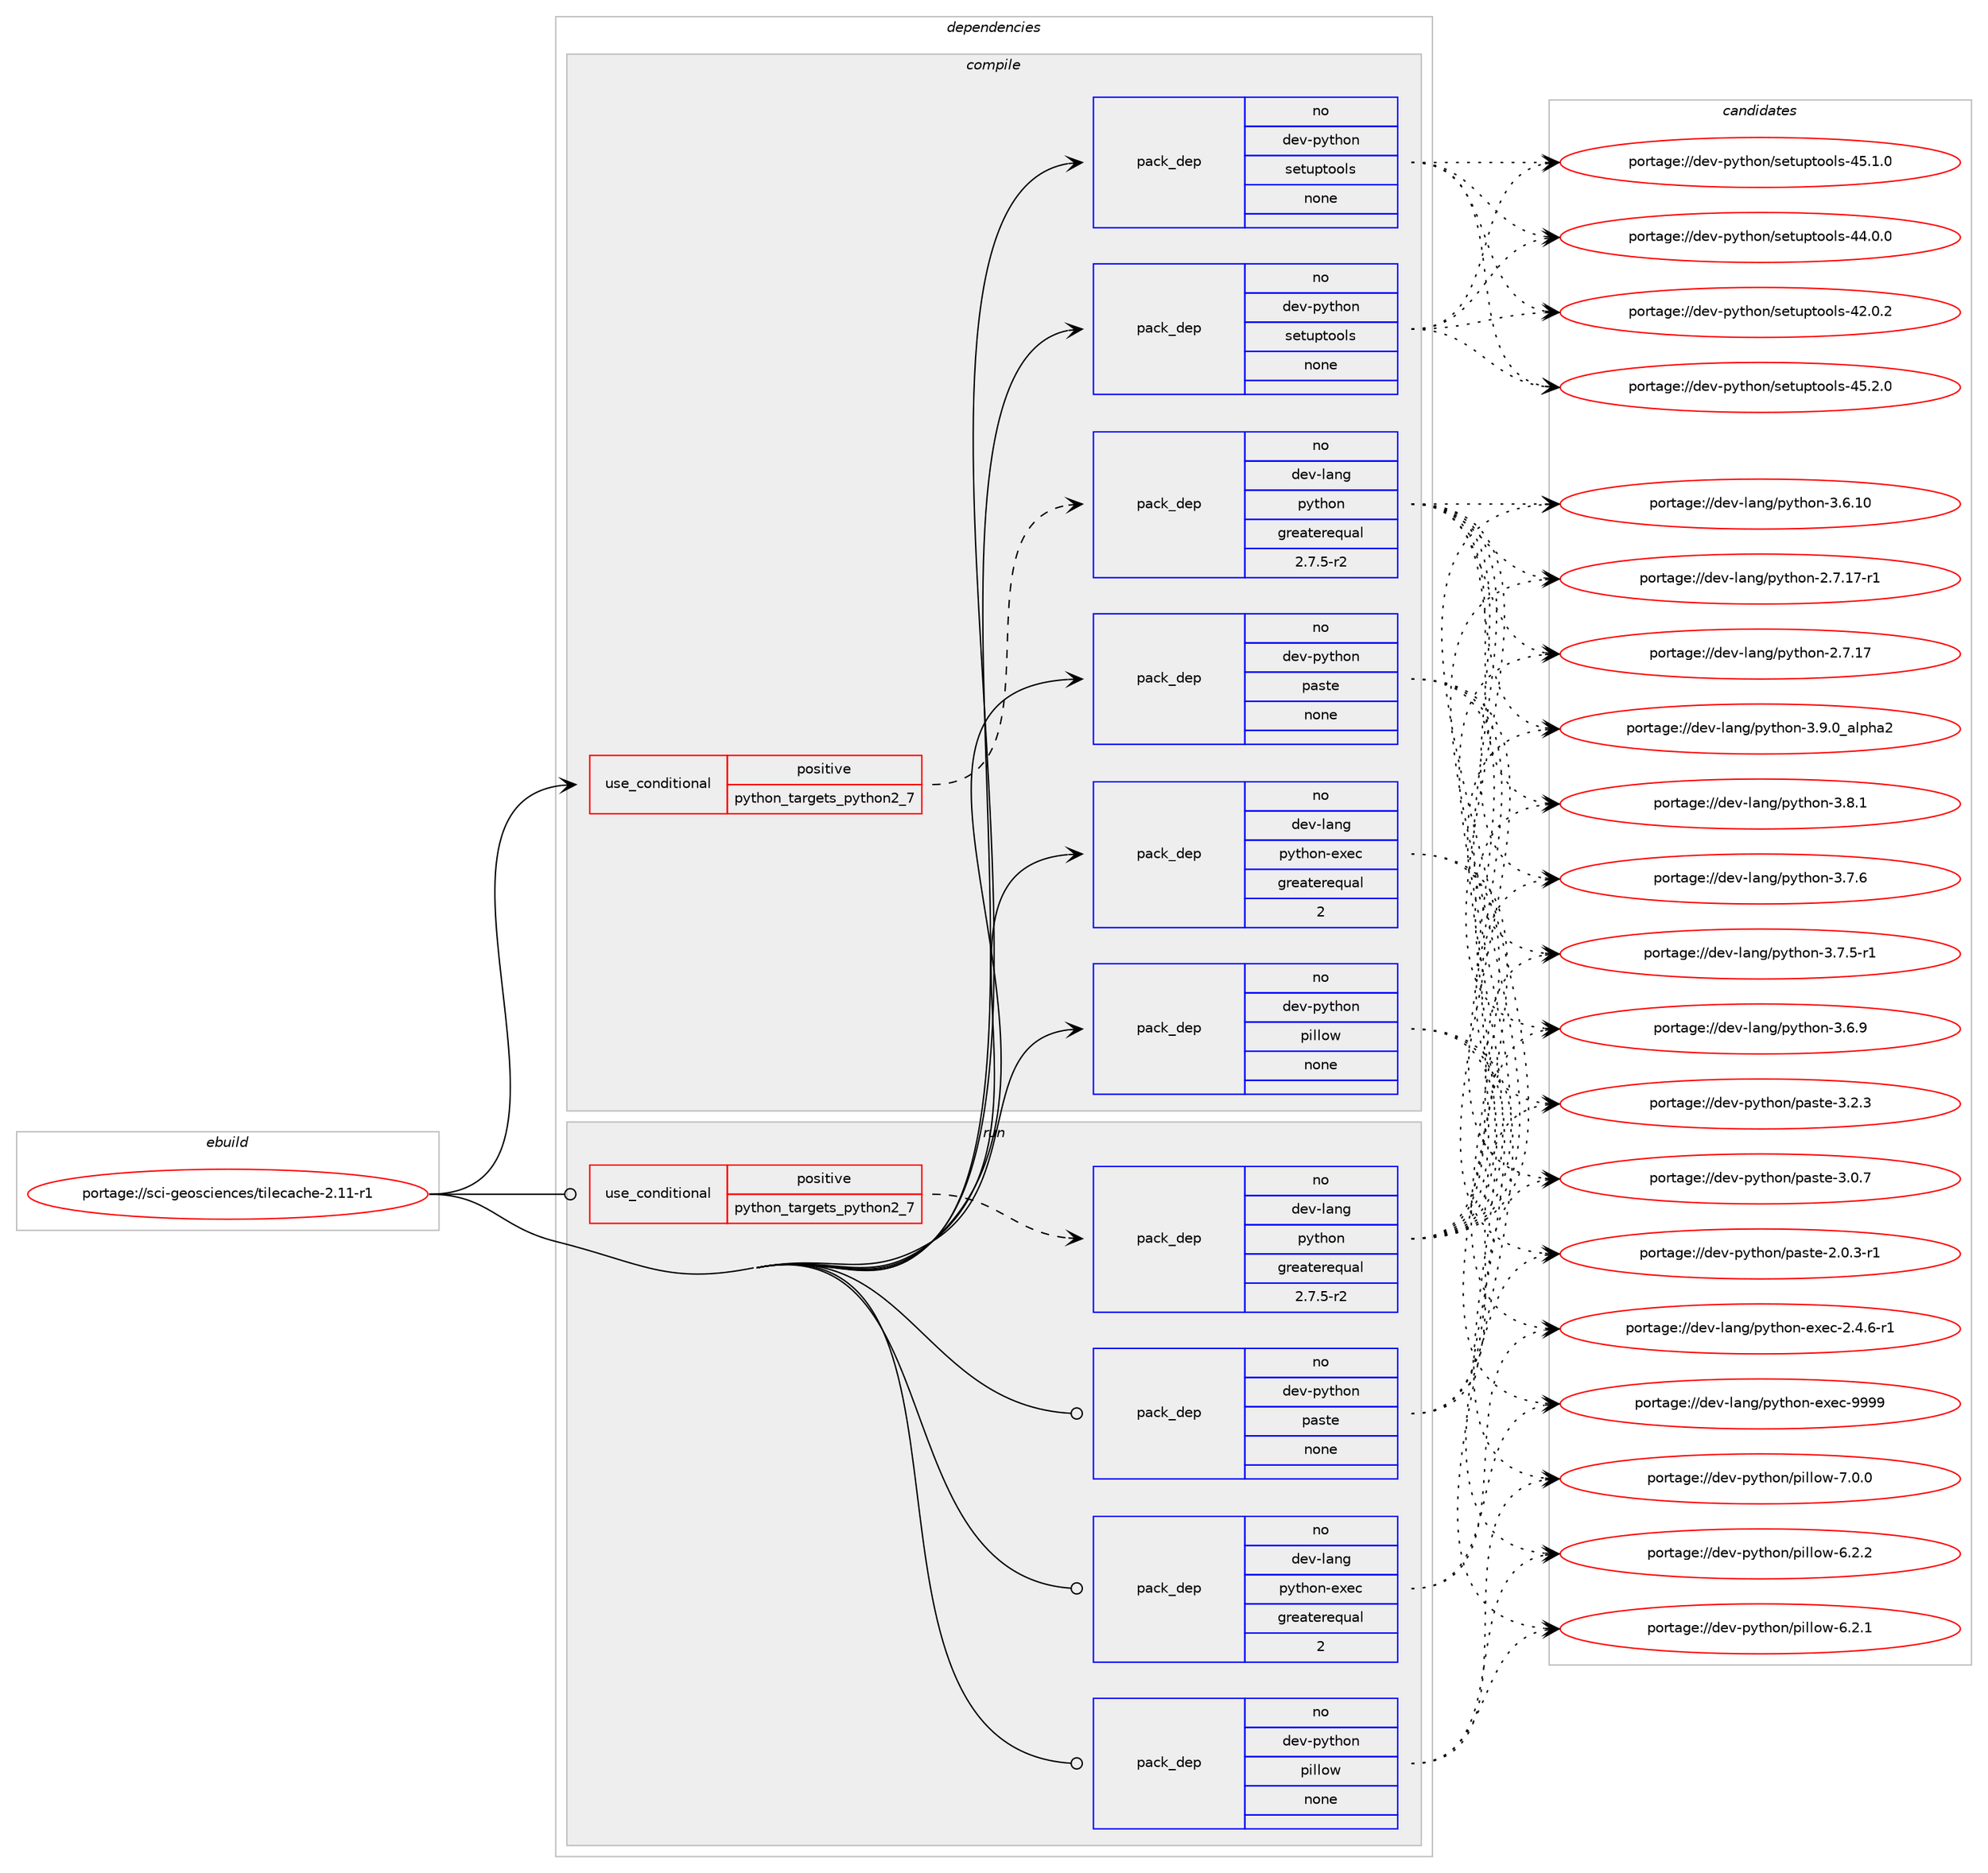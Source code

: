 digraph prolog {

# *************
# Graph options
# *************

newrank=true;
concentrate=true;
compound=true;
graph [rankdir=LR,fontname=Helvetica,fontsize=10,ranksep=1.5];#, ranksep=2.5, nodesep=0.2];
edge  [arrowhead=vee];
node  [fontname=Helvetica,fontsize=10];

# **********
# The ebuild
# **********

subgraph cluster_leftcol {
color=gray;
rank=same;
label=<<i>ebuild</i>>;
id [label="portage://sci-geosciences/tilecache-2.11-r1", color=red, width=4, href="../sci-geosciences/tilecache-2.11-r1.svg"];
}

# ****************
# The dependencies
# ****************

subgraph cluster_midcol {
color=gray;
label=<<i>dependencies</i>>;
subgraph cluster_compile {
fillcolor="#eeeeee";
style=filled;
label=<<i>compile</i>>;
subgraph cond18625 {
dependency91280 [label=<<TABLE BORDER="0" CELLBORDER="1" CELLSPACING="0" CELLPADDING="4"><TR><TD ROWSPAN="3" CELLPADDING="10">use_conditional</TD></TR><TR><TD>positive</TD></TR><TR><TD>python_targets_python2_7</TD></TR></TABLE>>, shape=none, color=red];
subgraph pack71090 {
dependency91281 [label=<<TABLE BORDER="0" CELLBORDER="1" CELLSPACING="0" CELLPADDING="4" WIDTH="220"><TR><TD ROWSPAN="6" CELLPADDING="30">pack_dep</TD></TR><TR><TD WIDTH="110">no</TD></TR><TR><TD>dev-lang</TD></TR><TR><TD>python</TD></TR><TR><TD>greaterequal</TD></TR><TR><TD>2.7.5-r2</TD></TR></TABLE>>, shape=none, color=blue];
}
dependency91280:e -> dependency91281:w [weight=20,style="dashed",arrowhead="vee"];
}
id:e -> dependency91280:w [weight=20,style="solid",arrowhead="vee"];
subgraph pack71091 {
dependency91282 [label=<<TABLE BORDER="0" CELLBORDER="1" CELLSPACING="0" CELLPADDING="4" WIDTH="220"><TR><TD ROWSPAN="6" CELLPADDING="30">pack_dep</TD></TR><TR><TD WIDTH="110">no</TD></TR><TR><TD>dev-lang</TD></TR><TR><TD>python-exec</TD></TR><TR><TD>greaterequal</TD></TR><TR><TD>2</TD></TR></TABLE>>, shape=none, color=blue];
}
id:e -> dependency91282:w [weight=20,style="solid",arrowhead="vee"];
subgraph pack71092 {
dependency91283 [label=<<TABLE BORDER="0" CELLBORDER="1" CELLSPACING="0" CELLPADDING="4" WIDTH="220"><TR><TD ROWSPAN="6" CELLPADDING="30">pack_dep</TD></TR><TR><TD WIDTH="110">no</TD></TR><TR><TD>dev-python</TD></TR><TR><TD>paste</TD></TR><TR><TD>none</TD></TR><TR><TD></TD></TR></TABLE>>, shape=none, color=blue];
}
id:e -> dependency91283:w [weight=20,style="solid",arrowhead="vee"];
subgraph pack71093 {
dependency91284 [label=<<TABLE BORDER="0" CELLBORDER="1" CELLSPACING="0" CELLPADDING="4" WIDTH="220"><TR><TD ROWSPAN="6" CELLPADDING="30">pack_dep</TD></TR><TR><TD WIDTH="110">no</TD></TR><TR><TD>dev-python</TD></TR><TR><TD>pillow</TD></TR><TR><TD>none</TD></TR><TR><TD></TD></TR></TABLE>>, shape=none, color=blue];
}
id:e -> dependency91284:w [weight=20,style="solid",arrowhead="vee"];
subgraph pack71094 {
dependency91285 [label=<<TABLE BORDER="0" CELLBORDER="1" CELLSPACING="0" CELLPADDING="4" WIDTH="220"><TR><TD ROWSPAN="6" CELLPADDING="30">pack_dep</TD></TR><TR><TD WIDTH="110">no</TD></TR><TR><TD>dev-python</TD></TR><TR><TD>setuptools</TD></TR><TR><TD>none</TD></TR><TR><TD></TD></TR></TABLE>>, shape=none, color=blue];
}
id:e -> dependency91285:w [weight=20,style="solid",arrowhead="vee"];
subgraph pack71095 {
dependency91286 [label=<<TABLE BORDER="0" CELLBORDER="1" CELLSPACING="0" CELLPADDING="4" WIDTH="220"><TR><TD ROWSPAN="6" CELLPADDING="30">pack_dep</TD></TR><TR><TD WIDTH="110">no</TD></TR><TR><TD>dev-python</TD></TR><TR><TD>setuptools</TD></TR><TR><TD>none</TD></TR><TR><TD></TD></TR></TABLE>>, shape=none, color=blue];
}
id:e -> dependency91286:w [weight=20,style="solid",arrowhead="vee"];
}
subgraph cluster_compileandrun {
fillcolor="#eeeeee";
style=filled;
label=<<i>compile and run</i>>;
}
subgraph cluster_run {
fillcolor="#eeeeee";
style=filled;
label=<<i>run</i>>;
subgraph cond18626 {
dependency91287 [label=<<TABLE BORDER="0" CELLBORDER="1" CELLSPACING="0" CELLPADDING="4"><TR><TD ROWSPAN="3" CELLPADDING="10">use_conditional</TD></TR><TR><TD>positive</TD></TR><TR><TD>python_targets_python2_7</TD></TR></TABLE>>, shape=none, color=red];
subgraph pack71096 {
dependency91288 [label=<<TABLE BORDER="0" CELLBORDER="1" CELLSPACING="0" CELLPADDING="4" WIDTH="220"><TR><TD ROWSPAN="6" CELLPADDING="30">pack_dep</TD></TR><TR><TD WIDTH="110">no</TD></TR><TR><TD>dev-lang</TD></TR><TR><TD>python</TD></TR><TR><TD>greaterequal</TD></TR><TR><TD>2.7.5-r2</TD></TR></TABLE>>, shape=none, color=blue];
}
dependency91287:e -> dependency91288:w [weight=20,style="dashed",arrowhead="vee"];
}
id:e -> dependency91287:w [weight=20,style="solid",arrowhead="odot"];
subgraph pack71097 {
dependency91289 [label=<<TABLE BORDER="0" CELLBORDER="1" CELLSPACING="0" CELLPADDING="4" WIDTH="220"><TR><TD ROWSPAN="6" CELLPADDING="30">pack_dep</TD></TR><TR><TD WIDTH="110">no</TD></TR><TR><TD>dev-lang</TD></TR><TR><TD>python-exec</TD></TR><TR><TD>greaterequal</TD></TR><TR><TD>2</TD></TR></TABLE>>, shape=none, color=blue];
}
id:e -> dependency91289:w [weight=20,style="solid",arrowhead="odot"];
subgraph pack71098 {
dependency91290 [label=<<TABLE BORDER="0" CELLBORDER="1" CELLSPACING="0" CELLPADDING="4" WIDTH="220"><TR><TD ROWSPAN="6" CELLPADDING="30">pack_dep</TD></TR><TR><TD WIDTH="110">no</TD></TR><TR><TD>dev-python</TD></TR><TR><TD>paste</TD></TR><TR><TD>none</TD></TR><TR><TD></TD></TR></TABLE>>, shape=none, color=blue];
}
id:e -> dependency91290:w [weight=20,style="solid",arrowhead="odot"];
subgraph pack71099 {
dependency91291 [label=<<TABLE BORDER="0" CELLBORDER="1" CELLSPACING="0" CELLPADDING="4" WIDTH="220"><TR><TD ROWSPAN="6" CELLPADDING="30">pack_dep</TD></TR><TR><TD WIDTH="110">no</TD></TR><TR><TD>dev-python</TD></TR><TR><TD>pillow</TD></TR><TR><TD>none</TD></TR><TR><TD></TD></TR></TABLE>>, shape=none, color=blue];
}
id:e -> dependency91291:w [weight=20,style="solid",arrowhead="odot"];
}
}

# **************
# The candidates
# **************

subgraph cluster_choices {
rank=same;
color=gray;
label=<<i>candidates</i>>;

subgraph choice71090 {
color=black;
nodesep=1;
choice10010111845108971101034711212111610411111045514657464895971081121049750 [label="portage://dev-lang/python-3.9.0_alpha2", color=red, width=4,href="../dev-lang/python-3.9.0_alpha2.svg"];
choice100101118451089711010347112121116104111110455146564649 [label="portage://dev-lang/python-3.8.1", color=red, width=4,href="../dev-lang/python-3.8.1.svg"];
choice100101118451089711010347112121116104111110455146554654 [label="portage://dev-lang/python-3.7.6", color=red, width=4,href="../dev-lang/python-3.7.6.svg"];
choice1001011184510897110103471121211161041111104551465546534511449 [label="portage://dev-lang/python-3.7.5-r1", color=red, width=4,href="../dev-lang/python-3.7.5-r1.svg"];
choice100101118451089711010347112121116104111110455146544657 [label="portage://dev-lang/python-3.6.9", color=red, width=4,href="../dev-lang/python-3.6.9.svg"];
choice10010111845108971101034711212111610411111045514654464948 [label="portage://dev-lang/python-3.6.10", color=red, width=4,href="../dev-lang/python-3.6.10.svg"];
choice100101118451089711010347112121116104111110455046554649554511449 [label="portage://dev-lang/python-2.7.17-r1", color=red, width=4,href="../dev-lang/python-2.7.17-r1.svg"];
choice10010111845108971101034711212111610411111045504655464955 [label="portage://dev-lang/python-2.7.17", color=red, width=4,href="../dev-lang/python-2.7.17.svg"];
dependency91281:e -> choice10010111845108971101034711212111610411111045514657464895971081121049750:w [style=dotted,weight="100"];
dependency91281:e -> choice100101118451089711010347112121116104111110455146564649:w [style=dotted,weight="100"];
dependency91281:e -> choice100101118451089711010347112121116104111110455146554654:w [style=dotted,weight="100"];
dependency91281:e -> choice1001011184510897110103471121211161041111104551465546534511449:w [style=dotted,weight="100"];
dependency91281:e -> choice100101118451089711010347112121116104111110455146544657:w [style=dotted,weight="100"];
dependency91281:e -> choice10010111845108971101034711212111610411111045514654464948:w [style=dotted,weight="100"];
dependency91281:e -> choice100101118451089711010347112121116104111110455046554649554511449:w [style=dotted,weight="100"];
dependency91281:e -> choice10010111845108971101034711212111610411111045504655464955:w [style=dotted,weight="100"];
}
subgraph choice71091 {
color=black;
nodesep=1;
choice10010111845108971101034711212111610411111045101120101994557575757 [label="portage://dev-lang/python-exec-9999", color=red, width=4,href="../dev-lang/python-exec-9999.svg"];
choice10010111845108971101034711212111610411111045101120101994550465246544511449 [label="portage://dev-lang/python-exec-2.4.6-r1", color=red, width=4,href="../dev-lang/python-exec-2.4.6-r1.svg"];
dependency91282:e -> choice10010111845108971101034711212111610411111045101120101994557575757:w [style=dotted,weight="100"];
dependency91282:e -> choice10010111845108971101034711212111610411111045101120101994550465246544511449:w [style=dotted,weight="100"];
}
subgraph choice71092 {
color=black;
nodesep=1;
choice100101118451121211161041111104711297115116101455146504651 [label="portage://dev-python/paste-3.2.3", color=red, width=4,href="../dev-python/paste-3.2.3.svg"];
choice100101118451121211161041111104711297115116101455146484655 [label="portage://dev-python/paste-3.0.7", color=red, width=4,href="../dev-python/paste-3.0.7.svg"];
choice1001011184511212111610411111047112971151161014550464846514511449 [label="portage://dev-python/paste-2.0.3-r1", color=red, width=4,href="../dev-python/paste-2.0.3-r1.svg"];
dependency91283:e -> choice100101118451121211161041111104711297115116101455146504651:w [style=dotted,weight="100"];
dependency91283:e -> choice100101118451121211161041111104711297115116101455146484655:w [style=dotted,weight="100"];
dependency91283:e -> choice1001011184511212111610411111047112971151161014550464846514511449:w [style=dotted,weight="100"];
}
subgraph choice71093 {
color=black;
nodesep=1;
choice1001011184511212111610411111047112105108108111119455546484648 [label="portage://dev-python/pillow-7.0.0", color=red, width=4,href="../dev-python/pillow-7.0.0.svg"];
choice1001011184511212111610411111047112105108108111119455446504650 [label="portage://dev-python/pillow-6.2.2", color=red, width=4,href="../dev-python/pillow-6.2.2.svg"];
choice1001011184511212111610411111047112105108108111119455446504649 [label="portage://dev-python/pillow-6.2.1", color=red, width=4,href="../dev-python/pillow-6.2.1.svg"];
dependency91284:e -> choice1001011184511212111610411111047112105108108111119455546484648:w [style=dotted,weight="100"];
dependency91284:e -> choice1001011184511212111610411111047112105108108111119455446504650:w [style=dotted,weight="100"];
dependency91284:e -> choice1001011184511212111610411111047112105108108111119455446504649:w [style=dotted,weight="100"];
}
subgraph choice71094 {
color=black;
nodesep=1;
choice100101118451121211161041111104711510111611711211611111110811545525346504648 [label="portage://dev-python/setuptools-45.2.0", color=red, width=4,href="../dev-python/setuptools-45.2.0.svg"];
choice100101118451121211161041111104711510111611711211611111110811545525346494648 [label="portage://dev-python/setuptools-45.1.0", color=red, width=4,href="../dev-python/setuptools-45.1.0.svg"];
choice100101118451121211161041111104711510111611711211611111110811545525246484648 [label="portage://dev-python/setuptools-44.0.0", color=red, width=4,href="../dev-python/setuptools-44.0.0.svg"];
choice100101118451121211161041111104711510111611711211611111110811545525046484650 [label="portage://dev-python/setuptools-42.0.2", color=red, width=4,href="../dev-python/setuptools-42.0.2.svg"];
dependency91285:e -> choice100101118451121211161041111104711510111611711211611111110811545525346504648:w [style=dotted,weight="100"];
dependency91285:e -> choice100101118451121211161041111104711510111611711211611111110811545525346494648:w [style=dotted,weight="100"];
dependency91285:e -> choice100101118451121211161041111104711510111611711211611111110811545525246484648:w [style=dotted,weight="100"];
dependency91285:e -> choice100101118451121211161041111104711510111611711211611111110811545525046484650:w [style=dotted,weight="100"];
}
subgraph choice71095 {
color=black;
nodesep=1;
choice100101118451121211161041111104711510111611711211611111110811545525346504648 [label="portage://dev-python/setuptools-45.2.0", color=red, width=4,href="../dev-python/setuptools-45.2.0.svg"];
choice100101118451121211161041111104711510111611711211611111110811545525346494648 [label="portage://dev-python/setuptools-45.1.0", color=red, width=4,href="../dev-python/setuptools-45.1.0.svg"];
choice100101118451121211161041111104711510111611711211611111110811545525246484648 [label="portage://dev-python/setuptools-44.0.0", color=red, width=4,href="../dev-python/setuptools-44.0.0.svg"];
choice100101118451121211161041111104711510111611711211611111110811545525046484650 [label="portage://dev-python/setuptools-42.0.2", color=red, width=4,href="../dev-python/setuptools-42.0.2.svg"];
dependency91286:e -> choice100101118451121211161041111104711510111611711211611111110811545525346504648:w [style=dotted,weight="100"];
dependency91286:e -> choice100101118451121211161041111104711510111611711211611111110811545525346494648:w [style=dotted,weight="100"];
dependency91286:e -> choice100101118451121211161041111104711510111611711211611111110811545525246484648:w [style=dotted,weight="100"];
dependency91286:e -> choice100101118451121211161041111104711510111611711211611111110811545525046484650:w [style=dotted,weight="100"];
}
subgraph choice71096 {
color=black;
nodesep=1;
choice10010111845108971101034711212111610411111045514657464895971081121049750 [label="portage://dev-lang/python-3.9.0_alpha2", color=red, width=4,href="../dev-lang/python-3.9.0_alpha2.svg"];
choice100101118451089711010347112121116104111110455146564649 [label="portage://dev-lang/python-3.8.1", color=red, width=4,href="../dev-lang/python-3.8.1.svg"];
choice100101118451089711010347112121116104111110455146554654 [label="portage://dev-lang/python-3.7.6", color=red, width=4,href="../dev-lang/python-3.7.6.svg"];
choice1001011184510897110103471121211161041111104551465546534511449 [label="portage://dev-lang/python-3.7.5-r1", color=red, width=4,href="../dev-lang/python-3.7.5-r1.svg"];
choice100101118451089711010347112121116104111110455146544657 [label="portage://dev-lang/python-3.6.9", color=red, width=4,href="../dev-lang/python-3.6.9.svg"];
choice10010111845108971101034711212111610411111045514654464948 [label="portage://dev-lang/python-3.6.10", color=red, width=4,href="../dev-lang/python-3.6.10.svg"];
choice100101118451089711010347112121116104111110455046554649554511449 [label="portage://dev-lang/python-2.7.17-r1", color=red, width=4,href="../dev-lang/python-2.7.17-r1.svg"];
choice10010111845108971101034711212111610411111045504655464955 [label="portage://dev-lang/python-2.7.17", color=red, width=4,href="../dev-lang/python-2.7.17.svg"];
dependency91288:e -> choice10010111845108971101034711212111610411111045514657464895971081121049750:w [style=dotted,weight="100"];
dependency91288:e -> choice100101118451089711010347112121116104111110455146564649:w [style=dotted,weight="100"];
dependency91288:e -> choice100101118451089711010347112121116104111110455146554654:w [style=dotted,weight="100"];
dependency91288:e -> choice1001011184510897110103471121211161041111104551465546534511449:w [style=dotted,weight="100"];
dependency91288:e -> choice100101118451089711010347112121116104111110455146544657:w [style=dotted,weight="100"];
dependency91288:e -> choice10010111845108971101034711212111610411111045514654464948:w [style=dotted,weight="100"];
dependency91288:e -> choice100101118451089711010347112121116104111110455046554649554511449:w [style=dotted,weight="100"];
dependency91288:e -> choice10010111845108971101034711212111610411111045504655464955:w [style=dotted,weight="100"];
}
subgraph choice71097 {
color=black;
nodesep=1;
choice10010111845108971101034711212111610411111045101120101994557575757 [label="portage://dev-lang/python-exec-9999", color=red, width=4,href="../dev-lang/python-exec-9999.svg"];
choice10010111845108971101034711212111610411111045101120101994550465246544511449 [label="portage://dev-lang/python-exec-2.4.6-r1", color=red, width=4,href="../dev-lang/python-exec-2.4.6-r1.svg"];
dependency91289:e -> choice10010111845108971101034711212111610411111045101120101994557575757:w [style=dotted,weight="100"];
dependency91289:e -> choice10010111845108971101034711212111610411111045101120101994550465246544511449:w [style=dotted,weight="100"];
}
subgraph choice71098 {
color=black;
nodesep=1;
choice100101118451121211161041111104711297115116101455146504651 [label="portage://dev-python/paste-3.2.3", color=red, width=4,href="../dev-python/paste-3.2.3.svg"];
choice100101118451121211161041111104711297115116101455146484655 [label="portage://dev-python/paste-3.0.7", color=red, width=4,href="../dev-python/paste-3.0.7.svg"];
choice1001011184511212111610411111047112971151161014550464846514511449 [label="portage://dev-python/paste-2.0.3-r1", color=red, width=4,href="../dev-python/paste-2.0.3-r1.svg"];
dependency91290:e -> choice100101118451121211161041111104711297115116101455146504651:w [style=dotted,weight="100"];
dependency91290:e -> choice100101118451121211161041111104711297115116101455146484655:w [style=dotted,weight="100"];
dependency91290:e -> choice1001011184511212111610411111047112971151161014550464846514511449:w [style=dotted,weight="100"];
}
subgraph choice71099 {
color=black;
nodesep=1;
choice1001011184511212111610411111047112105108108111119455546484648 [label="portage://dev-python/pillow-7.0.0", color=red, width=4,href="../dev-python/pillow-7.0.0.svg"];
choice1001011184511212111610411111047112105108108111119455446504650 [label="portage://dev-python/pillow-6.2.2", color=red, width=4,href="../dev-python/pillow-6.2.2.svg"];
choice1001011184511212111610411111047112105108108111119455446504649 [label="portage://dev-python/pillow-6.2.1", color=red, width=4,href="../dev-python/pillow-6.2.1.svg"];
dependency91291:e -> choice1001011184511212111610411111047112105108108111119455546484648:w [style=dotted,weight="100"];
dependency91291:e -> choice1001011184511212111610411111047112105108108111119455446504650:w [style=dotted,weight="100"];
dependency91291:e -> choice1001011184511212111610411111047112105108108111119455446504649:w [style=dotted,weight="100"];
}
}

}
